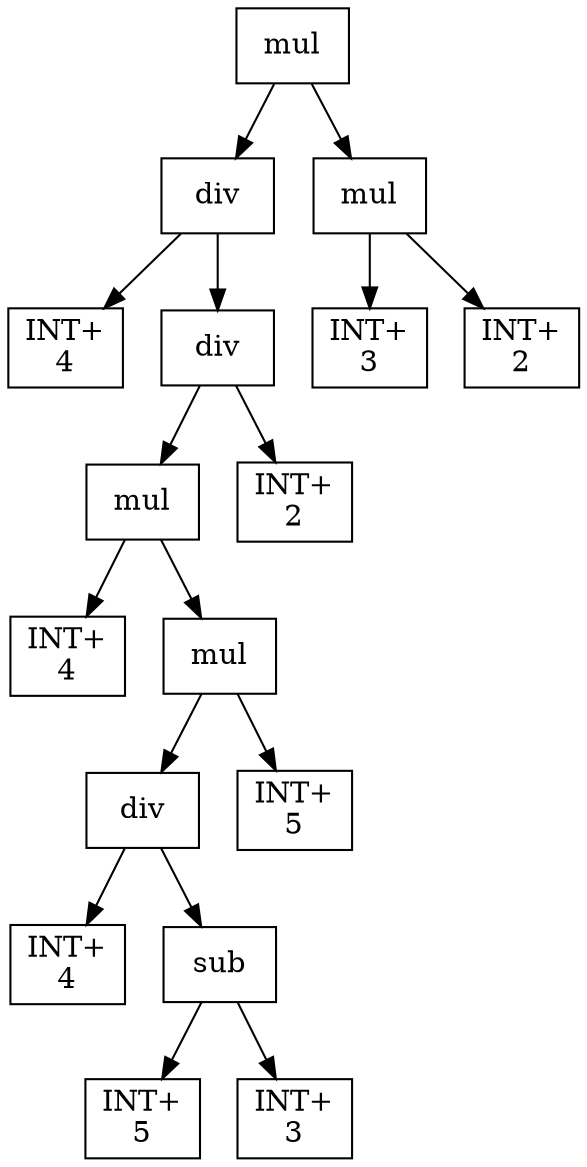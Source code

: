digraph expr {
  node [shape=box];
  n1 [label="mul"];
  n2 [label="div"];
  n3 [label="INT+\n4"];
  n4 [label="div"];
  n5 [label="mul"];
  n6 [label="INT+\n4"];
  n7 [label="mul"];
  n8 [label="div"];
  n9 [label="INT+\n4"];
  n10 [label="sub"];
  n11 [label="INT+\n5"];
  n12 [label="INT+\n3"];
  n10 -> n11;
  n10 -> n12;
  n8 -> n9;
  n8 -> n10;
  n13 [label="INT+\n5"];
  n7 -> n8;
  n7 -> n13;
  n5 -> n6;
  n5 -> n7;
  n14 [label="INT+\n2"];
  n4 -> n5;
  n4 -> n14;
  n2 -> n3;
  n2 -> n4;
  n15 [label="mul"];
  n16 [label="INT+\n3"];
  n17 [label="INT+\n2"];
  n15 -> n16;
  n15 -> n17;
  n1 -> n2;
  n1 -> n15;
}
